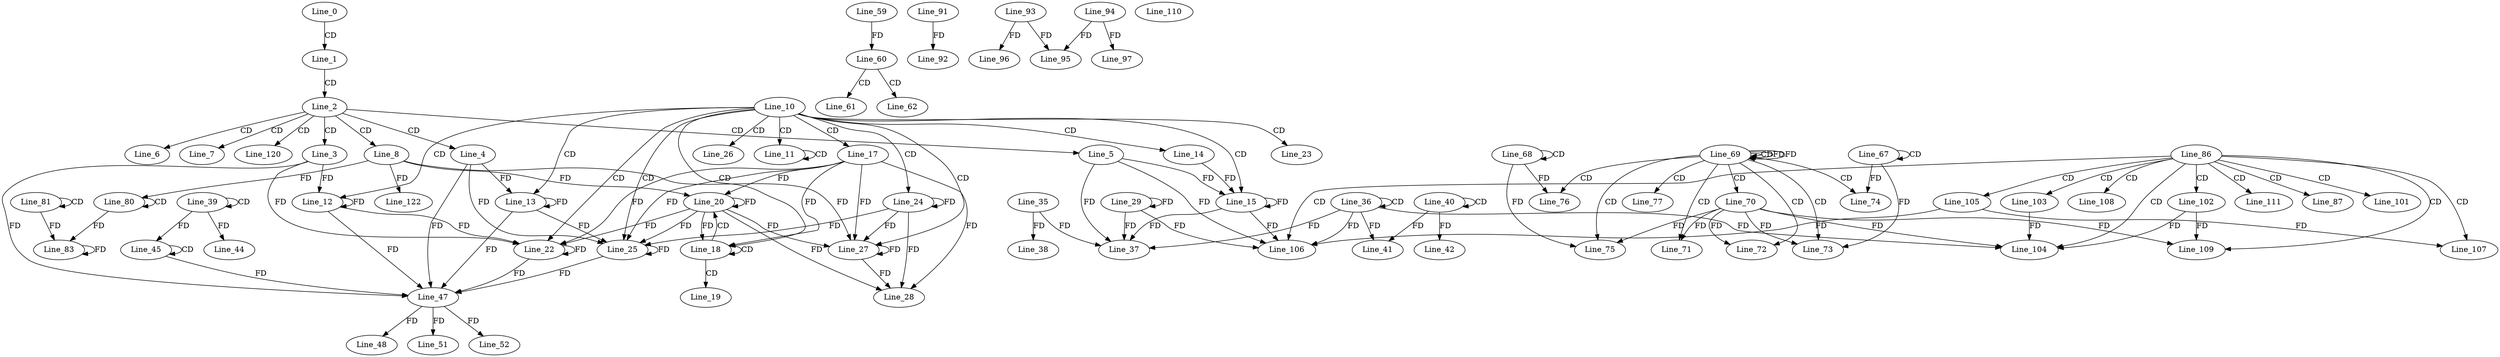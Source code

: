 digraph G {
  Line_0;
  Line_1;
  Line_2;
  Line_3;
  Line_4;
  Line_5;
  Line_6;
  Line_7;
  Line_8;
  Line_10;
  Line_11;
  Line_11;
  Line_12;
  Line_13;
  Line_14;
  Line_15;
  Line_15;
  Line_17;
  Line_18;
  Line_19;
  Line_20;
  Line_20;
  Line_20;
  Line_22;
  Line_23;
  Line_24;
  Line_24;
  Line_24;
  Line_25;
  Line_25;
  Line_26;
  Line_27;
  Line_27;
  Line_28;
  Line_29;
  Line_29;
  Line_36;
  Line_36;
  Line_37;
  Line_35;
  Line_38;
  Line_39;
  Line_39;
  Line_40;
  Line_40;
  Line_41;
  Line_42;
  Line_44;
  Line_45;
  Line_45;
  Line_47;
  Line_47;
  Line_48;
  Line_51;
  Line_52;
  Line_59;
  Line_60;
  Line_61;
  Line_62;
  Line_67;
  Line_67;
  Line_68;
  Line_68;
  Line_69;
  Line_69;
  Line_69;
  Line_70;
  Line_71;
  Line_71;
  Line_72;
  Line_72;
  Line_73;
  Line_73;
  Line_74;
  Line_74;
  Line_75;
  Line_75;
  Line_76;
  Line_76;
  Line_77;
  Line_80;
  Line_80;
  Line_80;
  Line_81;
  Line_81;
  Line_83;
  Line_83;
  Line_83;
  Line_86;
  Line_87;
  Line_91;
  Line_92;
  Line_93;
  Line_95;
  Line_94;
  Line_96;
  Line_97;
  Line_101;
  Line_102;
  Line_103;
  Line_104;
  Line_105;
  Line_106;
  Line_107;
  Line_108;
  Line_109;
  Line_110;
  Line_111;
  Line_120;
  Line_122;
  Line_0 -> Line_1 [ label="CD" ];
  Line_1 -> Line_2 [ label="CD" ];
  Line_2 -> Line_3 [ label="CD" ];
  Line_2 -> Line_4 [ label="CD" ];
  Line_2 -> Line_5 [ label="CD" ];
  Line_2 -> Line_6 [ label="CD" ];
  Line_2 -> Line_7 [ label="CD" ];
  Line_2 -> Line_8 [ label="CD" ];
  Line_10 -> Line_11 [ label="CD" ];
  Line_11 -> Line_11 [ label="CD" ];
  Line_10 -> Line_12 [ label="CD" ];
  Line_3 -> Line_12 [ label="FD" ];
  Line_12 -> Line_12 [ label="FD" ];
  Line_10 -> Line_13 [ label="CD" ];
  Line_4 -> Line_13 [ label="FD" ];
  Line_13 -> Line_13 [ label="FD" ];
  Line_10 -> Line_14 [ label="CD" ];
  Line_10 -> Line_15 [ label="CD" ];
  Line_5 -> Line_15 [ label="FD" ];
  Line_15 -> Line_15 [ label="FD" ];
  Line_14 -> Line_15 [ label="FD" ];
  Line_10 -> Line_17 [ label="CD" ];
  Line_10 -> Line_18 [ label="CD" ];
  Line_18 -> Line_18 [ label="CD" ];
  Line_17 -> Line_18 [ label="FD" ];
  Line_18 -> Line_19 [ label="CD" ];
  Line_18 -> Line_20 [ label="CD" ];
  Line_20 -> Line_20 [ label="FD" ];
  Line_17 -> Line_20 [ label="FD" ];
  Line_8 -> Line_20 [ label="FD" ];
  Line_10 -> Line_22 [ label="CD" ];
  Line_3 -> Line_22 [ label="FD" ];
  Line_12 -> Line_22 [ label="FD" ];
  Line_22 -> Line_22 [ label="FD" ];
  Line_20 -> Line_22 [ label="FD" ];
  Line_17 -> Line_22 [ label="FD" ];
  Line_10 -> Line_23 [ label="CD" ];
  Line_10 -> Line_24 [ label="CD" ];
  Line_24 -> Line_24 [ label="FD" ];
  Line_10 -> Line_25 [ label="CD" ];
  Line_4 -> Line_25 [ label="FD" ];
  Line_13 -> Line_25 [ label="FD" ];
  Line_25 -> Line_25 [ label="FD" ];
  Line_20 -> Line_25 [ label="FD" ];
  Line_17 -> Line_25 [ label="FD" ];
  Line_24 -> Line_25 [ label="FD" ];
  Line_10 -> Line_26 [ label="CD" ];
  Line_10 -> Line_27 [ label="CD" ];
  Line_20 -> Line_27 [ label="FD" ];
  Line_17 -> Line_27 [ label="FD" ];
  Line_24 -> Line_27 [ label="FD" ];
  Line_27 -> Line_27 [ label="FD" ];
  Line_8 -> Line_27 [ label="FD" ];
  Line_20 -> Line_28 [ label="FD" ];
  Line_17 -> Line_28 [ label="FD" ];
  Line_24 -> Line_28 [ label="FD" ];
  Line_27 -> Line_28 [ label="FD" ];
  Line_29 -> Line_29 [ label="FD" ];
  Line_36 -> Line_36 [ label="CD" ];
  Line_36 -> Line_37 [ label="FD" ];
  Line_35 -> Line_37 [ label="FD" ];
  Line_5 -> Line_37 [ label="FD" ];
  Line_15 -> Line_37 [ label="FD" ];
  Line_29 -> Line_37 [ label="FD" ];
  Line_35 -> Line_38 [ label="FD" ];
  Line_39 -> Line_39 [ label="CD" ];
  Line_40 -> Line_40 [ label="CD" ];
  Line_40 -> Line_41 [ label="FD" ];
  Line_36 -> Line_41 [ label="FD" ];
  Line_40 -> Line_42 [ label="FD" ];
  Line_39 -> Line_44 [ label="FD" ];
  Line_45 -> Line_45 [ label="CD" ];
  Line_39 -> Line_45 [ label="FD" ];
  Line_45 -> Line_47 [ label="FD" ];
  Line_3 -> Line_47 [ label="FD" ];
  Line_12 -> Line_47 [ label="FD" ];
  Line_22 -> Line_47 [ label="FD" ];
  Line_4 -> Line_47 [ label="FD" ];
  Line_13 -> Line_47 [ label="FD" ];
  Line_25 -> Line_47 [ label="FD" ];
  Line_47 -> Line_48 [ label="FD" ];
  Line_47 -> Line_51 [ label="FD" ];
  Line_47 -> Line_52 [ label="FD" ];
  Line_59 -> Line_60 [ label="FD" ];
  Line_60 -> Line_61 [ label="CD" ];
  Line_60 -> Line_62 [ label="CD" ];
  Line_67 -> Line_67 [ label="CD" ];
  Line_68 -> Line_68 [ label="CD" ];
  Line_69 -> Line_69 [ label="CD" ];
  Line_69 -> Line_69 [ label="FD" ];
  Line_69 -> Line_70 [ label="CD" ];
  Line_69 -> Line_71 [ label="CD" ];
  Line_70 -> Line_71 [ label="FD" ];
  Line_69 -> Line_72 [ label="CD" ];
  Line_70 -> Line_72 [ label="FD" ];
  Line_69 -> Line_73 [ label="CD" ];
  Line_67 -> Line_73 [ label="FD" ];
  Line_70 -> Line_73 [ label="FD" ];
  Line_69 -> Line_74 [ label="CD" ];
  Line_67 -> Line_74 [ label="FD" ];
  Line_69 -> Line_75 [ label="CD" ];
  Line_68 -> Line_75 [ label="FD" ];
  Line_70 -> Line_75 [ label="FD" ];
  Line_69 -> Line_76 [ label="CD" ];
  Line_68 -> Line_76 [ label="FD" ];
  Line_69 -> Line_77 [ label="CD" ];
  Line_80 -> Line_80 [ label="CD" ];
  Line_8 -> Line_80 [ label="FD" ];
  Line_81 -> Line_81 [ label="CD" ];
  Line_81 -> Line_83 [ label="FD" ];
  Line_83 -> Line_83 [ label="FD" ];
  Line_80 -> Line_83 [ label="FD" ];
  Line_86 -> Line_87 [ label="CD" ];
  Line_91 -> Line_92 [ label="FD" ];
  Line_93 -> Line_95 [ label="FD" ];
  Line_94 -> Line_95 [ label="FD" ];
  Line_93 -> Line_96 [ label="FD" ];
  Line_94 -> Line_97 [ label="FD" ];
  Line_86 -> Line_101 [ label="CD" ];
  Line_86 -> Line_102 [ label="CD" ];
  Line_86 -> Line_103 [ label="CD" ];
  Line_86 -> Line_104 [ label="CD" ];
  Line_36 -> Line_104 [ label="FD" ];
  Line_103 -> Line_104 [ label="FD" ];
  Line_70 -> Line_104 [ label="FD" ];
  Line_102 -> Line_104 [ label="FD" ];
  Line_86 -> Line_105 [ label="CD" ];
  Line_86 -> Line_106 [ label="CD" ];
  Line_36 -> Line_106 [ label="FD" ];
  Line_105 -> Line_106 [ label="FD" ];
  Line_5 -> Line_106 [ label="FD" ];
  Line_15 -> Line_106 [ label="FD" ];
  Line_29 -> Line_106 [ label="FD" ];
  Line_86 -> Line_107 [ label="CD" ];
  Line_105 -> Line_107 [ label="FD" ];
  Line_86 -> Line_108 [ label="CD" ];
  Line_86 -> Line_109 [ label="CD" ];
  Line_70 -> Line_109 [ label="FD" ];
  Line_102 -> Line_109 [ label="FD" ];
  Line_86 -> Line_111 [ label="CD" ];
  Line_2 -> Line_120 [ label="CD" ];
  Line_8 -> Line_122 [ label="FD" ];
  Line_20 -> Line_18 [ label="FD" ];
  Line_69 -> Line_69 [ label="FD" ];
}
